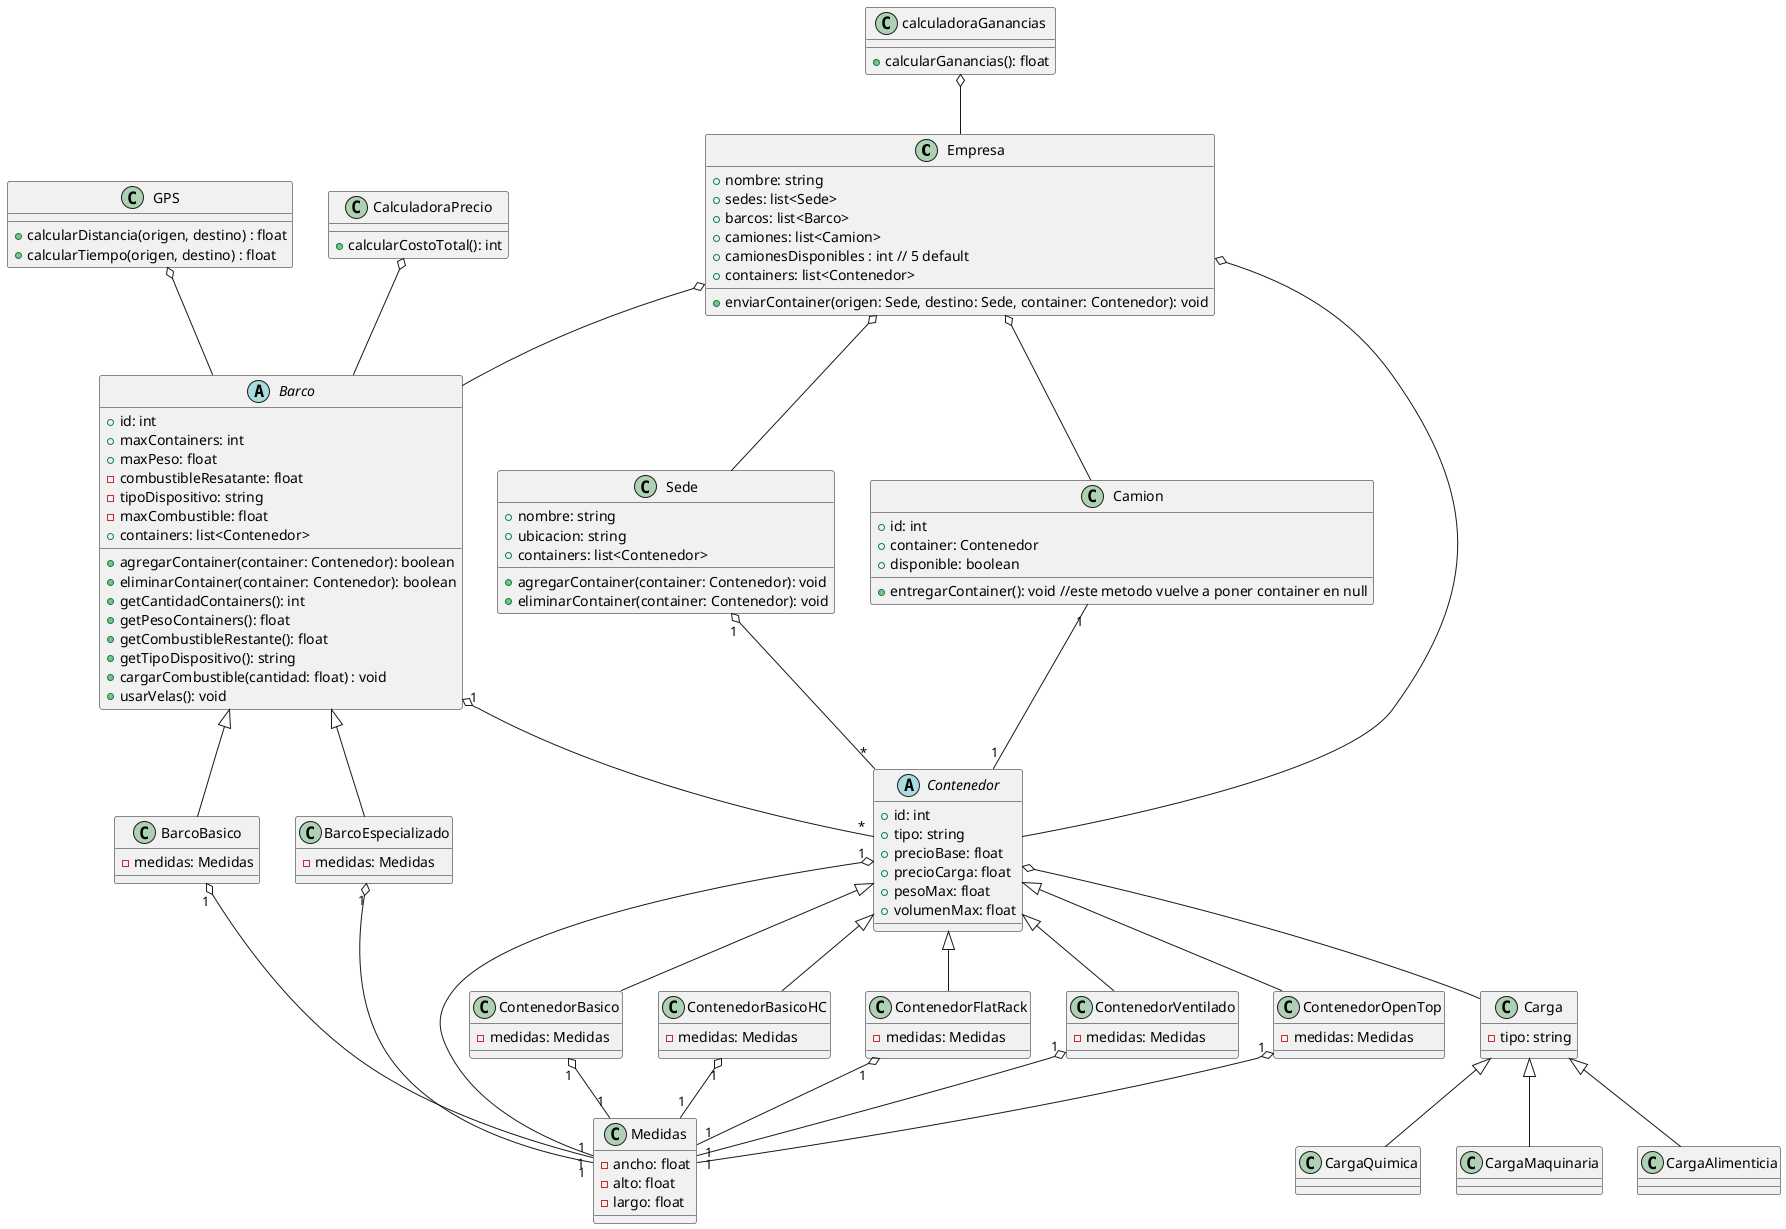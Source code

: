@startuml Containers
class Empresa {
    +nombre: string
    +sedes: list<Sede>
    +barcos: list<Barco>
    +camiones: list<Camion>
    +camionesDisponibles : int // 5 default
    +containers: list<Contenedor>

    +enviarContainer(origen: Sede, destino: Sede, container: Contenedor): void
}

class Sede {
    +nombre: string
    +ubicacion: string
    +containers: list<Contenedor>

    +agregarContainer(container: Contenedor): void
    +eliminarContainer(container: Contenedor): void
}

abstract class Barco {
    +id: int
    +maxContainers: int
    +maxPeso: float
    -combustibleResatante: float
    -tipoDispositivo: string
    -maxCombustible: float
    +containers: list<Contenedor>

    +agregarContainer(container: Contenedor): boolean
    +eliminarContainer(container: Contenedor): boolean
    +getCantidadContainers(): int
    +getPesoContainers(): float
    +getCombustibleRestante(): float
    +getTipoDispositivo(): string
    +cargarCombustible(cantidad: float) : void
    +usarVelas(): void
}

class BarcoBasico {
    -medidas: Medidas
}

class BarcoEspecializado {
    -medidas: Medidas
}

class Medidas {
    -ancho: float
    -alto: float
    -largo: float
}

class Camion {
    +id: int
    +container: Contenedor
    +disponible: boolean

    +entregarContainer(): void //este metodo vuelve a poner container en null
}

abstract class Contenedor {
    +id: int
    +tipo: string
    +precioBase: float
    +precioCarga: float
    +pesoMax: float
    +volumenMax: float
}

class ContenedorBasico {
    -medidas: Medidas
}

class ContenedorBasicoHC {
    -medidas: Medidas
}

class ContenedorFlatRack {
    -medidas: Medidas
}

class ContenedorVentilado extends Contenedor {
    -medidas: Medidas
}

class ContenedorOpenTop extends Contenedor {
    -medidas: Medidas
}

class Carga {
    -tipo: string
}
class CargaQuimica extends Carga {

}
class CargaMaquinaria extends Carga {

}
class CargaAlimenticia extends Carga {

}

class GPS {
    +calcularDistancia(origen, destino) : float
    +calcularTiempo(origen, destino) : float
}

class calculadoraGanancias {
    +calcularGanancias(): float
}

class CalculadoraPrecio {
    + calcularCostoTotal(): int
}

GPS o-- Barco
calculadoraGanancias o-- Empresa
CalculadoraPrecio o-- Barco
Empresa o-- Sede
Empresa o-- Barco
Empresa o-- Camion
Empresa o-- Contenedor
Contenedor o-- Carga

Sede "1" o-- "*" Contenedor

Barco <|-- BarcoBasico
Barco <|-- BarcoEspecializado

Barco "1" o-- "*" Contenedor

Camion "1" -- "1" Contenedor

Contenedor <|-- ContenedorBasico
Contenedor <|-- ContenedorBasicoHC
Contenedor <|-- ContenedorFlatRack

Contenedor "1" o-- "1" Medidas
BarcoBasico "1" o-- "1" Medidas
BarcoEspecializado "1" o-- "1" Medidas
ContenedorBasicoHC "1" o-- "1" Medidas
ContenedorFlatRack "1" o-- "1" Medidas
ContenedorVentilado "1" o-- "1" Medidas
ContenedorOpenTop "1" o-- "1" Medidas
ContenedorBasico "1" o-- "1" Medidas
@enduml
